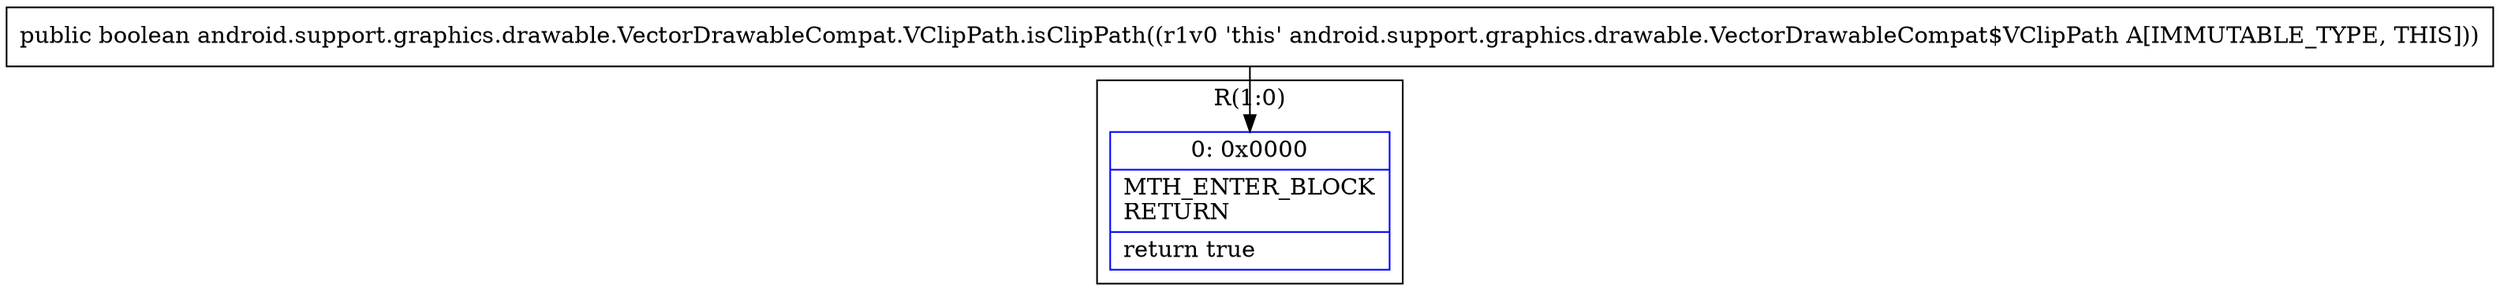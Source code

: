 digraph "CFG forandroid.support.graphics.drawable.VectorDrawableCompat.VClipPath.isClipPath()Z" {
subgraph cluster_Region_581899299 {
label = "R(1:0)";
node [shape=record,color=blue];
Node_0 [shape=record,label="{0\:\ 0x0000|MTH_ENTER_BLOCK\lRETURN\l|return true\l}"];
}
MethodNode[shape=record,label="{public boolean android.support.graphics.drawable.VectorDrawableCompat.VClipPath.isClipPath((r1v0 'this' android.support.graphics.drawable.VectorDrawableCompat$VClipPath A[IMMUTABLE_TYPE, THIS])) }"];
MethodNode -> Node_0;
}

